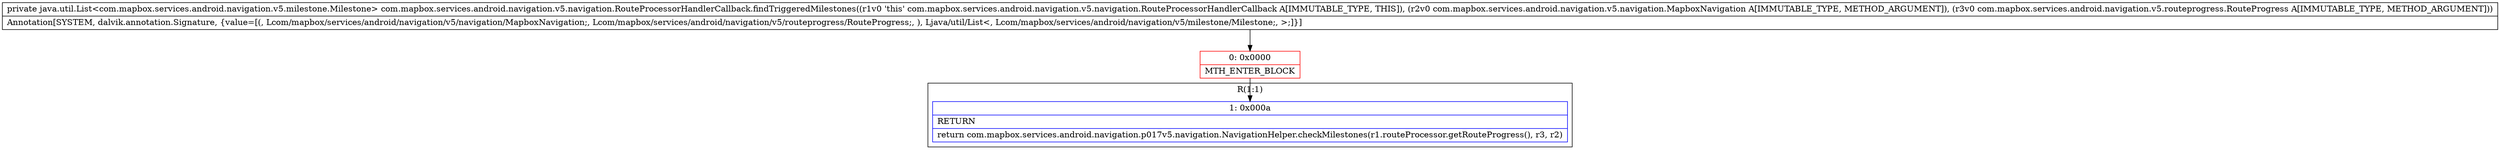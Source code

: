 digraph "CFG forcom.mapbox.services.android.navigation.v5.navigation.RouteProcessorHandlerCallback.findTriggeredMilestones(Lcom\/mapbox\/services\/android\/navigation\/v5\/navigation\/MapboxNavigation;Lcom\/mapbox\/services\/android\/navigation\/v5\/routeprogress\/RouteProgress;)Ljava\/util\/List;" {
subgraph cluster_Region_933736794 {
label = "R(1:1)";
node [shape=record,color=blue];
Node_1 [shape=record,label="{1\:\ 0x000a|RETURN\l|return com.mapbox.services.android.navigation.p017v5.navigation.NavigationHelper.checkMilestones(r1.routeProcessor.getRouteProgress(), r3, r2)\l}"];
}
Node_0 [shape=record,color=red,label="{0\:\ 0x0000|MTH_ENTER_BLOCK\l}"];
MethodNode[shape=record,label="{private java.util.List\<com.mapbox.services.android.navigation.v5.milestone.Milestone\> com.mapbox.services.android.navigation.v5.navigation.RouteProcessorHandlerCallback.findTriggeredMilestones((r1v0 'this' com.mapbox.services.android.navigation.v5.navigation.RouteProcessorHandlerCallback A[IMMUTABLE_TYPE, THIS]), (r2v0 com.mapbox.services.android.navigation.v5.navigation.MapboxNavigation A[IMMUTABLE_TYPE, METHOD_ARGUMENT]), (r3v0 com.mapbox.services.android.navigation.v5.routeprogress.RouteProgress A[IMMUTABLE_TYPE, METHOD_ARGUMENT]))  | Annotation[SYSTEM, dalvik.annotation.Signature, \{value=[(, Lcom\/mapbox\/services\/android\/navigation\/v5\/navigation\/MapboxNavigation;, Lcom\/mapbox\/services\/android\/navigation\/v5\/routeprogress\/RouteProgress;, ), Ljava\/util\/List\<, Lcom\/mapbox\/services\/android\/navigation\/v5\/milestone\/Milestone;, \>;]\}]\l}"];
MethodNode -> Node_0;
Node_0 -> Node_1;
}

